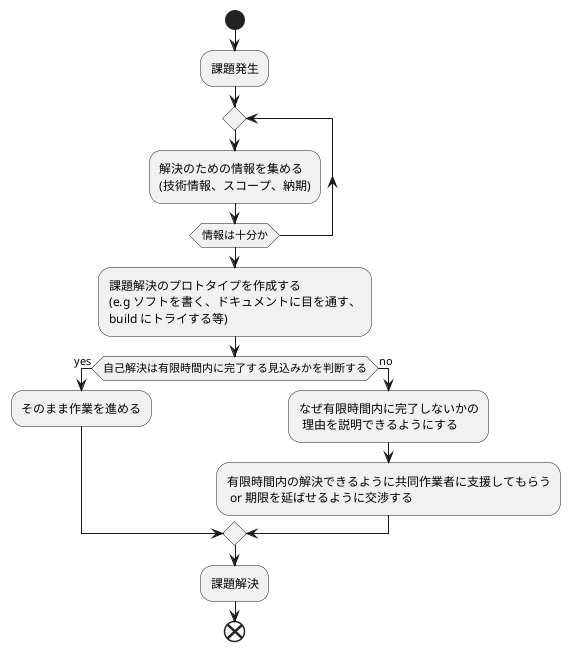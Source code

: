 @startuml 基本のフロー

start

:課題発生;

repeat
    :解決のための情報を集める
    (技術情報、スコープ、納期);
repeat while (情報は十分か)

:課題解決のプロトタイプを作成する
(e.g ソフトを書く、ドキュメントに目を通す、
build にトライする等);

if (自己解決は有限時間内に完了する見込みかを判断する) then (yes)
    :そのまま作業を進める;
else (no)
    :なぜ有限時間内に完了しないかの
     理由を説明できるようにする;
    :有限時間内の解決できるように共同作業者に支援してもらう
     or 期限を延ばせるように交渉する;
endif

:課題解決;

end

@enduml